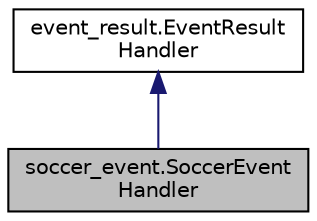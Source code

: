 digraph "soccer_event.SoccerEventHandler"
{
  edge [fontname="Helvetica",fontsize="10",labelfontname="Helvetica",labelfontsize="10"];
  node [fontname="Helvetica",fontsize="10",shape=record];
  Node0 [label="soccer_event.SoccerEvent\lHandler",height=0.2,width=0.4,color="black", fillcolor="grey75", style="filled", fontcolor="black"];
  Node1 -> Node0 [dir="back",color="midnightblue",fontsize="10",style="solid",fontname="Helvetica"];
  Node1 [label="event_result.EventResult\lHandler",height=0.2,width=0.4,color="black", fillcolor="white", style="filled",URL="$classevent__result_1_1_event_result_handler.html"];
}

